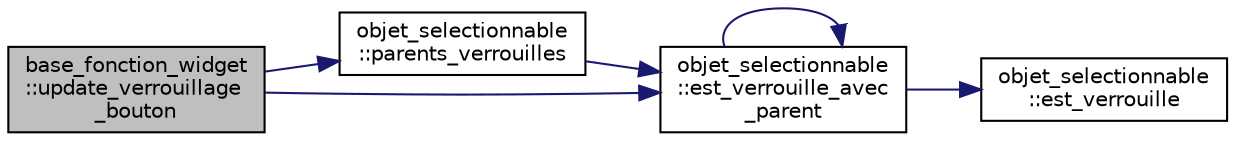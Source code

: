 digraph "base_fonction_widget::update_verrouillage_bouton"
{
  edge [fontname="Helvetica",fontsize="10",labelfontname="Helvetica",labelfontsize="10"];
  node [fontname="Helvetica",fontsize="10",shape=record];
  rankdir="LR";
  Node245 [label="base_fonction_widget\l::update_verrouillage\l_bouton",height=0.2,width=0.4,color="black", fillcolor="grey75", style="filled", fontcolor="black"];
  Node245 -> Node246 [color="midnightblue",fontsize="10",style="solid",fontname="Helvetica"];
  Node246 [label="objet_selectionnable\l::parents_verrouilles",height=0.2,width=0.4,color="black", fillcolor="white", style="filled",URL="$classobjet__selectionnable.html#ad9357af8b3471529814165378c6ce13d",tooltip="Indique si le paret de l&#39;objet est verrouillé. "];
  Node246 -> Node247 [color="midnightblue",fontsize="10",style="solid",fontname="Helvetica"];
  Node247 [label="objet_selectionnable\l::est_verrouille_avec\l_parent",height=0.2,width=0.4,color="black", fillcolor="white", style="filled",URL="$classobjet__selectionnable.html#a001c4584a6430689f478544ec560fb7e",tooltip="Indique si l&#39;objet est verrouillé en considérant également ses parents. "];
  Node247 -> Node248 [color="midnightblue",fontsize="10",style="solid",fontname="Helvetica"];
  Node248 [label="objet_selectionnable\l::est_verrouille",height=0.2,width=0.4,color="black", fillcolor="white", style="filled",URL="$classobjet__selectionnable.html#ae9c29950b9e5b582338ac659ecc3e3d6",tooltip="Indique si l&#39;objet est vérrouillé, i.e. non éditable. "];
  Node247 -> Node247 [color="midnightblue",fontsize="10",style="solid",fontname="Helvetica"];
  Node245 -> Node247 [color="midnightblue",fontsize="10",style="solid",fontname="Helvetica"];
}
